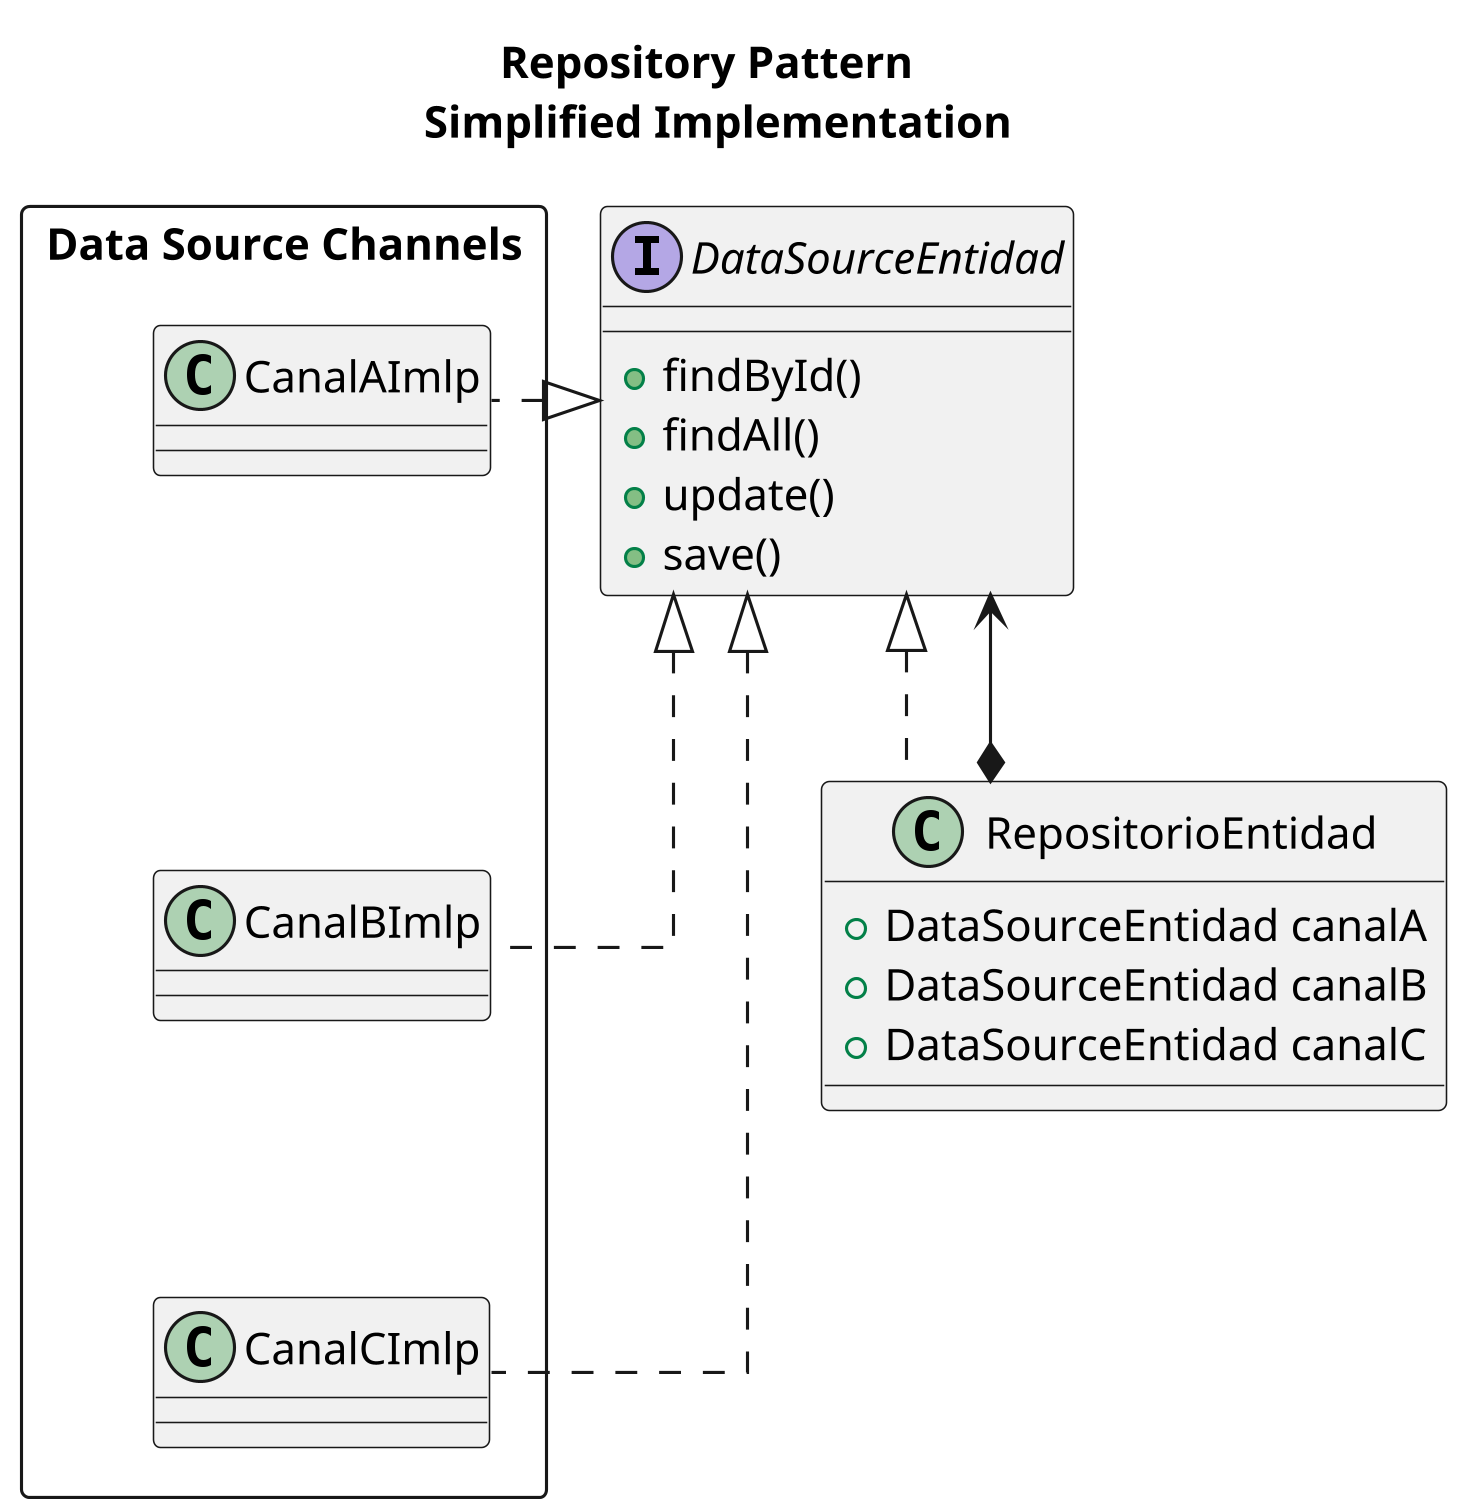 @startuml CLASS_repository_reduced
skinparam dpi 300
skinparam linetype ortho

title Repository Pattern \n Simplified Implementation

class RepositorioEntidad{
    + DataSourceEntidad canalA
    + DataSourceEntidad canalB
    + DataSourceEntidad canalC
}
rectangle "Data Source Channels"{
    class CanalAImlp{}
    class CanalBImlp{}
    class CanalCImlp{}
}

interface DataSourceEntidad{
    + findById()
    + findAll()
    + update()
    + save()
}

RepositorioEntidad .up.|> DataSourceEntidad
RepositorioEntidad *-up-> DataSourceEntidad
DataSourceEntidad <|. CanalAImlp
DataSourceEntidad <|. CanalBImlp
DataSourceEntidad <|. CanalCImlp
CanalAImlp -[hidden]- CanalBImlp
CanalBImlp -[hidden]- CanalCImlp
@enduml